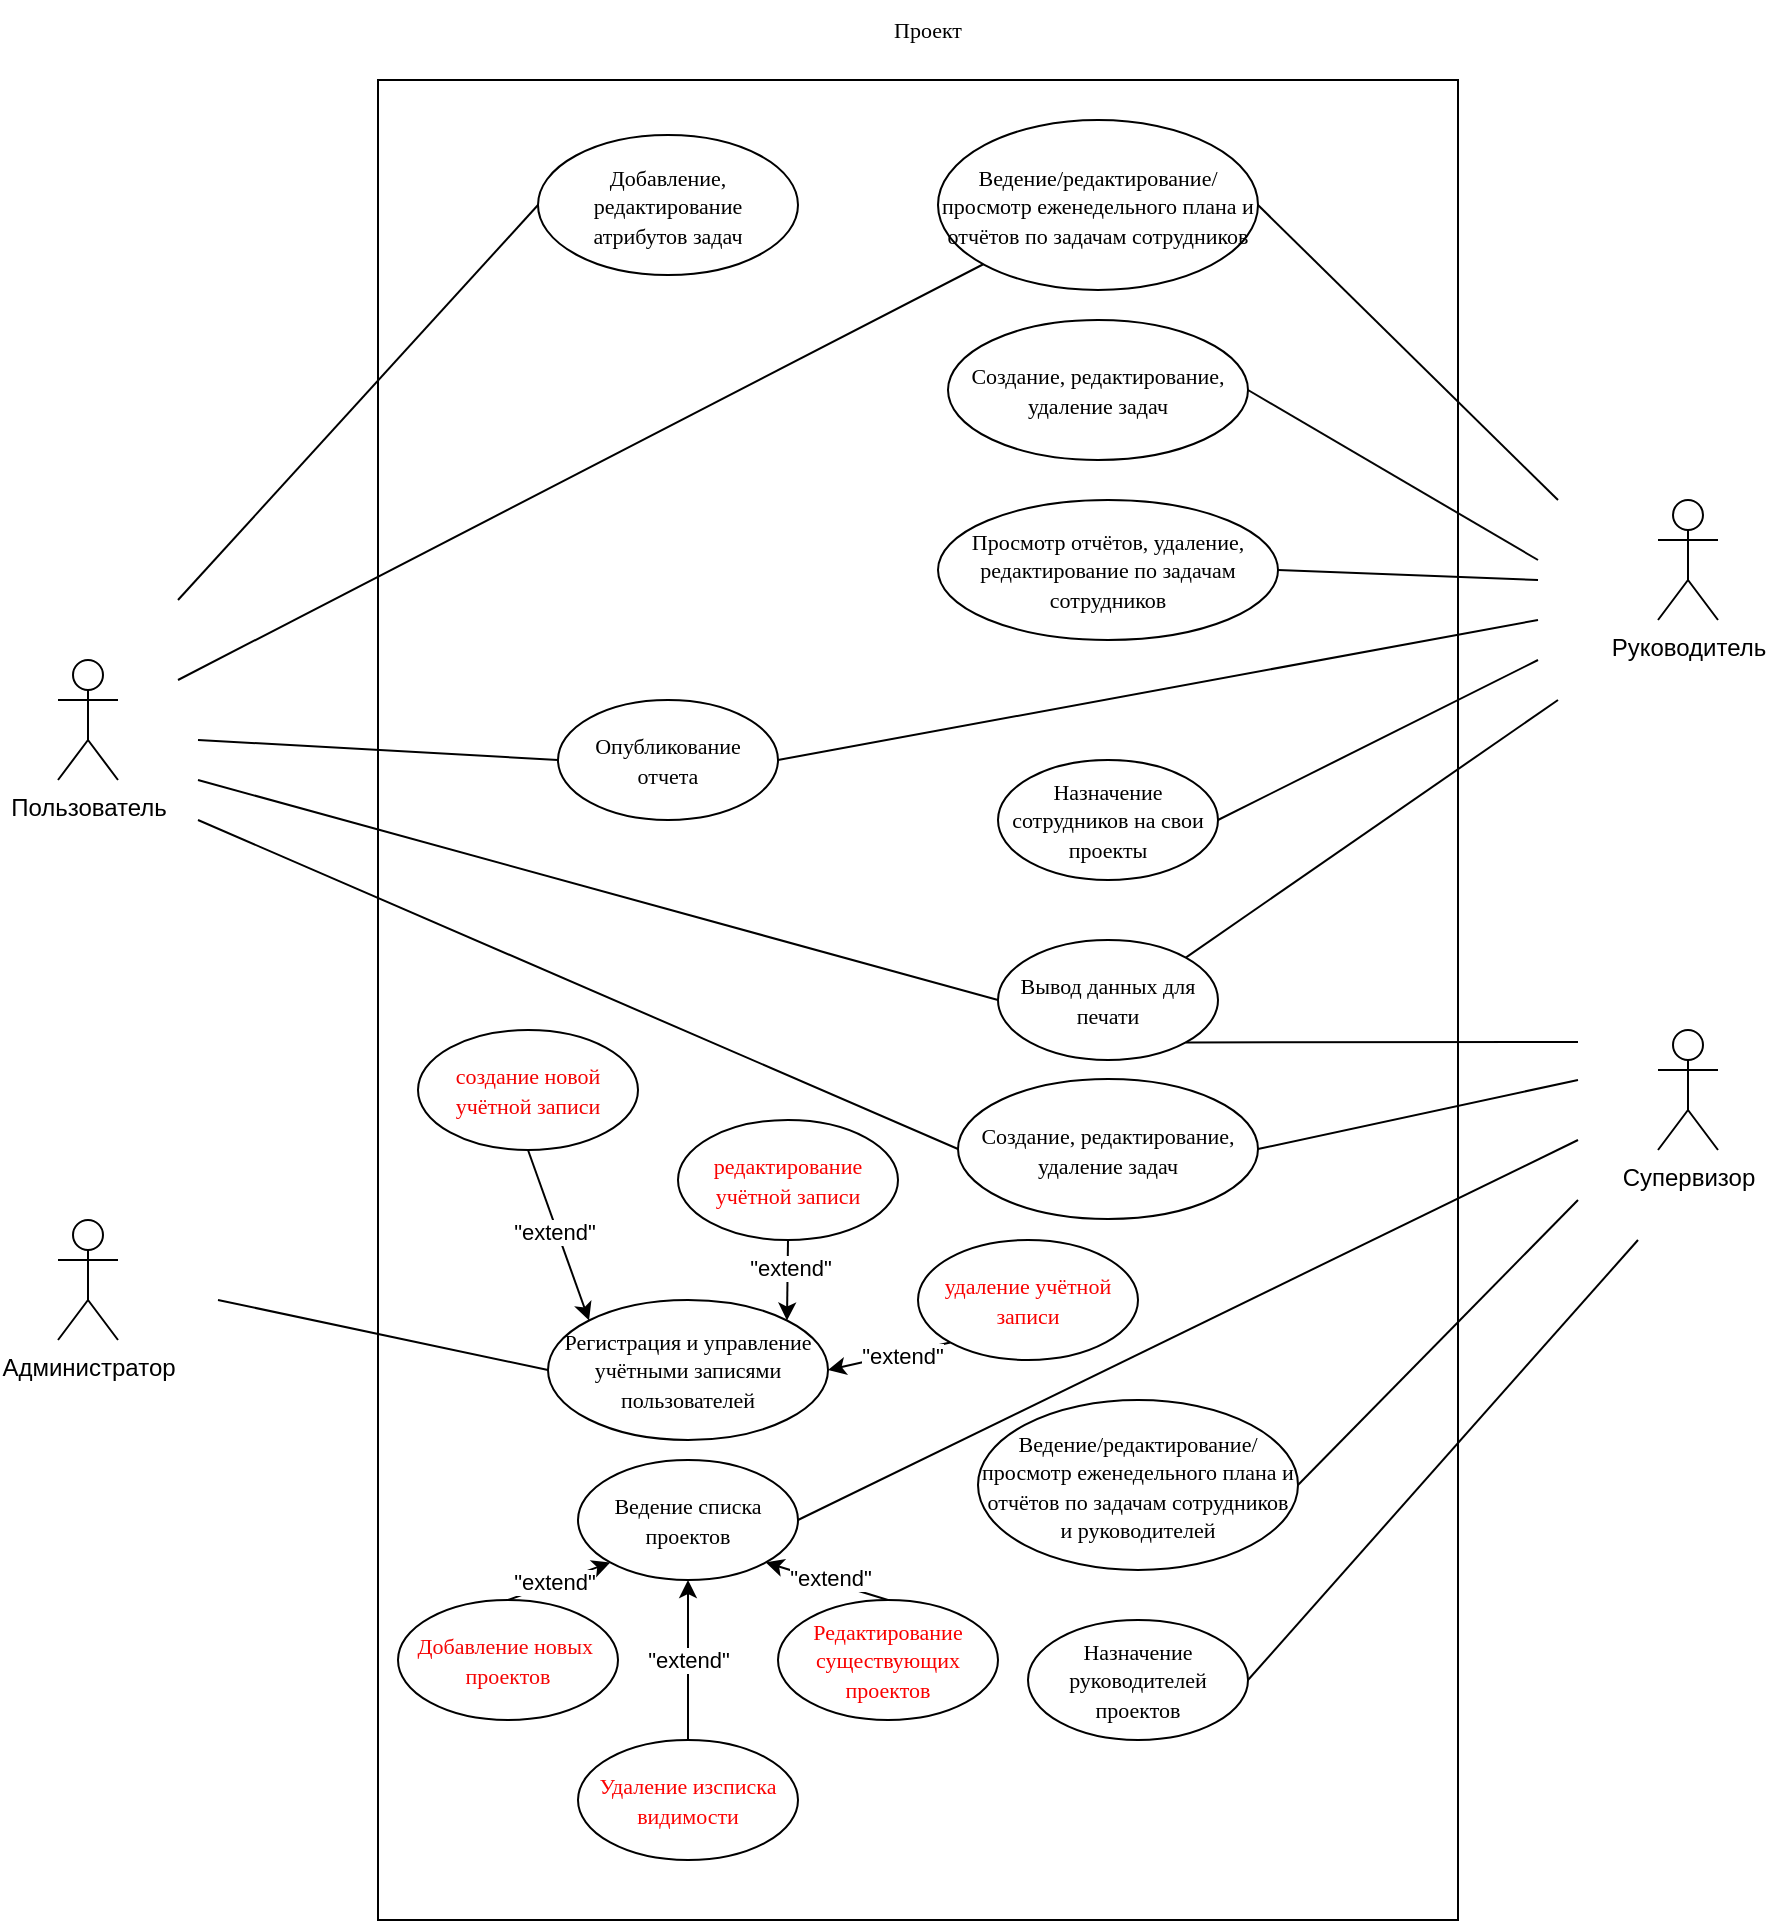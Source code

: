 <mxfile version="24.8.3">
  <diagram name="Страница — 1" id="Stm2O1FEzZV1ULGEjA5S">
    <mxGraphModel dx="1134" dy="1030" grid="1" gridSize="10" guides="1" tooltips="1" connect="1" arrows="1" fold="1" page="1" pageScale="1" pageWidth="1654" pageHeight="1169" math="0" shadow="0">
      <root>
        <mxCell id="0" />
        <mxCell id="1" parent="0" />
        <mxCell id="TWDkP0o0DMd0Afh37iP2-2" value="" style="rounded=0;whiteSpace=wrap;html=1;" parent="1" vertex="1">
          <mxGeometry x="220" y="50" width="540" height="920" as="geometry" />
        </mxCell>
        <mxCell id="Whp4S6Blv64zcGF4WcE9-1" value="Пользователь" style="shape=umlActor;verticalLabelPosition=bottom;verticalAlign=top;html=1;" parent="1" vertex="1">
          <mxGeometry x="60" y="340" width="30" height="60" as="geometry" />
        </mxCell>
        <mxCell id="Whp4S6Blv64zcGF4WcE9-2" value="Администратор" style="shape=umlActor;verticalLabelPosition=bottom;verticalAlign=top;html=1;" parent="1" vertex="1">
          <mxGeometry x="60" y="620" width="30" height="60" as="geometry" />
        </mxCell>
        <mxCell id="Whp4S6Blv64zcGF4WcE9-3" value="Супервизор" style="shape=umlActor;verticalLabelPosition=bottom;verticalAlign=top;html=1;" parent="1" vertex="1">
          <mxGeometry x="860" y="525" width="30" height="60" as="geometry" />
        </mxCell>
        <mxCell id="Whp4S6Blv64zcGF4WcE9-4" value="Руководитель" style="shape=umlActor;verticalLabelPosition=bottom;verticalAlign=top;html=1;" parent="1" vertex="1">
          <mxGeometry x="860" y="260" width="30" height="60" as="geometry" />
        </mxCell>
        <mxCell id="Whp4S6Blv64zcGF4WcE9-8" value="&lt;font face=&quot;Times New Roman&quot;&gt;&lt;span style=&quot;font-size: 11px;&quot;&gt;Добавление, редактирование&lt;/span&gt;&lt;/font&gt;&lt;div&gt;&lt;font face=&quot;Times New Roman&quot;&gt;&lt;span style=&quot;font-size: 11px;&quot;&gt;атрибутов задач&lt;/span&gt;&lt;/font&gt;&lt;/div&gt;" style="ellipse;whiteSpace=wrap;html=1;" parent="1" vertex="1">
          <mxGeometry x="300" y="77.5" width="130" height="70" as="geometry" />
        </mxCell>
        <mxCell id="Whp4S6Blv64zcGF4WcE9-10" value="&lt;span style=&quot;font-family: &amp;quot;Times New Roman&amp;quot;; font-size: 11px;&quot;&gt;Вывод данных для печати&lt;/span&gt;" style="ellipse;whiteSpace=wrap;html=1;" parent="1" vertex="1">
          <mxGeometry x="530" y="480" width="110" height="60" as="geometry" />
        </mxCell>
        <mxCell id="Whp4S6Blv64zcGF4WcE9-11" value="&lt;font face=&quot;Times New Roman&quot;&gt;&lt;span style=&quot;font-size: 11px;&quot;&gt;Опубликование&lt;/span&gt;&lt;/font&gt;&lt;div&gt;&lt;font face=&quot;Times New Roman&quot;&gt;&lt;span style=&quot;font-size: 11px;&quot;&gt;отчета&lt;/span&gt;&lt;/font&gt;&lt;/div&gt;" style="ellipse;whiteSpace=wrap;html=1;" parent="1" vertex="1">
          <mxGeometry x="310" y="360" width="110" height="60" as="geometry" />
        </mxCell>
        <mxCell id="Whp4S6Blv64zcGF4WcE9-13" value="&lt;font face=&quot;Times New Roman&quot;&gt;&lt;span style=&quot;font-size: 11px;&quot;&gt;Создание, редактирование, удаление задач&lt;/span&gt;&lt;/font&gt;" style="ellipse;whiteSpace=wrap;html=1;" parent="1" vertex="1">
          <mxGeometry x="510" y="549.5" width="150" height="70" as="geometry" />
        </mxCell>
        <mxCell id="Whp4S6Blv64zcGF4WcE9-15" value="&lt;font face=&quot;Times New Roman&quot;&gt;&lt;span style=&quot;font-size: 11px;&quot;&gt;Назначение сотрудников на свои проекты&lt;/span&gt;&lt;/font&gt;" style="ellipse;whiteSpace=wrap;html=1;" parent="1" vertex="1">
          <mxGeometry x="530" y="390" width="110" height="60" as="geometry" />
        </mxCell>
        <mxCell id="Whp4S6Blv64zcGF4WcE9-16" value="&lt;font face=&quot;Times New Roman&quot;&gt;&lt;span style=&quot;font-size: 11px;&quot;&gt;Просмотр отчётов, удаление, редактирование по задачам сотрудников&lt;/span&gt;&lt;/font&gt;" style="ellipse;whiteSpace=wrap;html=1;" parent="1" vertex="1">
          <mxGeometry x="500" y="260" width="170" height="70" as="geometry" />
        </mxCell>
        <mxCell id="Whp4S6Blv64zcGF4WcE9-17" value="" style="endArrow=none;html=1;rounded=0;" parent="1" target="k44SNHRw_FjIvC_OdpYm-5" edge="1">
          <mxGeometry width="50" height="50" relative="1" as="geometry">
            <mxPoint x="120" y="350" as="sourcePoint" />
            <mxPoint x="290" y="300" as="targetPoint" />
          </mxGeometry>
        </mxCell>
        <mxCell id="Whp4S6Blv64zcGF4WcE9-18" value="" style="endArrow=none;html=1;rounded=0;entryX=0;entryY=0.5;entryDx=0;entryDy=0;" parent="1" target="Whp4S6Blv64zcGF4WcE9-8" edge="1">
          <mxGeometry width="50" height="50" relative="1" as="geometry">
            <mxPoint x="120" y="310" as="sourcePoint" />
            <mxPoint x="390" y="330" as="targetPoint" />
          </mxGeometry>
        </mxCell>
        <mxCell id="Whp4S6Blv64zcGF4WcE9-19" value="" style="endArrow=none;html=1;rounded=0;entryX=0;entryY=0.5;entryDx=0;entryDy=0;" parent="1" target="Whp4S6Blv64zcGF4WcE9-13" edge="1">
          <mxGeometry width="50" height="50" relative="1" as="geometry">
            <mxPoint x="130" y="420" as="sourcePoint" />
            <mxPoint x="210" y="450" as="targetPoint" />
          </mxGeometry>
        </mxCell>
        <mxCell id="Whp4S6Blv64zcGF4WcE9-20" value="" style="endArrow=none;html=1;rounded=0;exitX=0;exitY=0.5;exitDx=0;exitDy=0;" parent="1" source="Whp4S6Blv64zcGF4WcE9-10" edge="1">
          <mxGeometry width="50" height="50" relative="1" as="geometry">
            <mxPoint x="340" y="380" as="sourcePoint" />
            <mxPoint x="130" y="400" as="targetPoint" />
          </mxGeometry>
        </mxCell>
        <mxCell id="Whp4S6Blv64zcGF4WcE9-21" value="" style="endArrow=none;html=1;rounded=0;exitX=0;exitY=0.5;exitDx=0;exitDy=0;" parent="1" source="Whp4S6Blv64zcGF4WcE9-11" edge="1">
          <mxGeometry width="50" height="50" relative="1" as="geometry">
            <mxPoint x="340" y="380" as="sourcePoint" />
            <mxPoint x="130" y="380" as="targetPoint" />
          </mxGeometry>
        </mxCell>
        <mxCell id="Whp4S6Blv64zcGF4WcE9-27" value="" style="endArrow=none;html=1;rounded=0;exitX=1;exitY=0.5;exitDx=0;exitDy=0;" parent="1" source="Whp4S6Blv64zcGF4WcE9-15" edge="1">
          <mxGeometry width="50" height="50" relative="1" as="geometry">
            <mxPoint x="540" y="380" as="sourcePoint" />
            <mxPoint x="800" y="340" as="targetPoint" />
          </mxGeometry>
        </mxCell>
        <mxCell id="Whp4S6Blv64zcGF4WcE9-28" value="" style="endArrow=none;html=1;rounded=0;exitX=1;exitY=0.5;exitDx=0;exitDy=0;" parent="1" source="Whp4S6Blv64zcGF4WcE9-16" edge="1">
          <mxGeometry width="50" height="50" relative="1" as="geometry">
            <mxPoint x="540" y="380" as="sourcePoint" />
            <mxPoint x="800" y="300" as="targetPoint" />
          </mxGeometry>
        </mxCell>
        <mxCell id="Whp4S6Blv64zcGF4WcE9-32" value="&lt;font face=&quot;Times New Roman&quot;&gt;&lt;span style=&quot;font-size: 11px;&quot;&gt;Ведение списка проектов&lt;/span&gt;&lt;/font&gt;" style="ellipse;whiteSpace=wrap;html=1;" parent="1" vertex="1">
          <mxGeometry x="320" y="740" width="110" height="60" as="geometry" />
        </mxCell>
        <mxCell id="Whp4S6Blv64zcGF4WcE9-33" value="&lt;font face=&quot;Times New Roman&quot;&gt;&lt;span style=&quot;font-size: 11px;&quot;&gt;Назначение руководителей проектов&lt;/span&gt;&lt;/font&gt;" style="ellipse;whiteSpace=wrap;html=1;" parent="1" vertex="1">
          <mxGeometry x="545" y="820" width="110" height="60" as="geometry" />
        </mxCell>
        <mxCell id="Whp4S6Blv64zcGF4WcE9-35" value="&lt;font face=&quot;Times New Roman&quot;&gt;&lt;span style=&quot;font-size: 11px;&quot;&gt;Регистрация и управление учётными записями пользователей&lt;/span&gt;&lt;/font&gt;" style="ellipse;whiteSpace=wrap;html=1;" parent="1" vertex="1">
          <mxGeometry x="305" y="660" width="140" height="70" as="geometry" />
        </mxCell>
        <mxCell id="Whp4S6Blv64zcGF4WcE9-37" value="" style="endArrow=none;html=1;rounded=0;exitX=1;exitY=0.5;exitDx=0;exitDy=0;" parent="1" source="Whp4S6Blv64zcGF4WcE9-32" edge="1">
          <mxGeometry width="50" height="50" relative="1" as="geometry">
            <mxPoint x="440" y="610" as="sourcePoint" />
            <mxPoint x="820" y="580" as="targetPoint" />
          </mxGeometry>
        </mxCell>
        <mxCell id="Whp4S6Blv64zcGF4WcE9-38" value="" style="endArrow=none;html=1;rounded=0;entryX=1;entryY=0.5;entryDx=0;entryDy=0;" parent="1" target="Whp4S6Blv64zcGF4WcE9-33" edge="1">
          <mxGeometry width="50" height="50" relative="1" as="geometry">
            <mxPoint x="850" y="630" as="sourcePoint" />
            <mxPoint x="490" y="560" as="targetPoint" />
          </mxGeometry>
        </mxCell>
        <mxCell id="Whp4S6Blv64zcGF4WcE9-43" value="" style="endArrow=none;html=1;rounded=0;exitX=1;exitY=0.5;exitDx=0;exitDy=0;" parent="1" source="Whp4S6Blv64zcGF4WcE9-11" edge="1">
          <mxGeometry width="50" height="50" relative="1" as="geometry">
            <mxPoint x="510" y="510" as="sourcePoint" />
            <mxPoint x="800" y="320" as="targetPoint" />
          </mxGeometry>
        </mxCell>
        <mxCell id="Whp4S6Blv64zcGF4WcE9-44" value="" style="endArrow=none;html=1;rounded=0;exitX=1;exitY=0;exitDx=0;exitDy=0;" parent="1" source="Whp4S6Blv64zcGF4WcE9-10" edge="1">
          <mxGeometry width="50" height="50" relative="1" as="geometry">
            <mxPoint x="500" y="510" as="sourcePoint" />
            <mxPoint x="810" y="360" as="targetPoint" />
          </mxGeometry>
        </mxCell>
        <mxCell id="Whp4S6Blv64zcGF4WcE9-45" value="" style="endArrow=none;html=1;rounded=0;exitX=0;exitY=0.5;exitDx=0;exitDy=0;" parent="1" source="Whp4S6Blv64zcGF4WcE9-35" edge="1">
          <mxGeometry width="50" height="50" relative="1" as="geometry">
            <mxPoint x="460" y="610" as="sourcePoint" />
            <mxPoint x="140" y="660" as="targetPoint" />
          </mxGeometry>
        </mxCell>
        <mxCell id="Whp4S6Blv64zcGF4WcE9-48" value="" style="endArrow=none;html=1;rounded=0;entryX=1;entryY=0.5;entryDx=0;entryDy=0;" parent="1" target="Whp4S6Blv64zcGF4WcE9-13" edge="1">
          <mxGeometry width="50" height="50" relative="1" as="geometry">
            <mxPoint x="820" y="550" as="sourcePoint" />
            <mxPoint x="450" y="560" as="targetPoint" />
          </mxGeometry>
        </mxCell>
        <mxCell id="Whp4S6Blv64zcGF4WcE9-51" value="&lt;font style=&quot;font-size: 11px;&quot; face=&quot;Times New Roman&quot;&gt;Проект&lt;/font&gt;" style="text;html=1;align=center;verticalAlign=middle;whiteSpace=wrap;rounded=0;" parent="1" vertex="1">
          <mxGeometry x="465" y="10" width="60" height="30" as="geometry" />
        </mxCell>
        <mxCell id="k44SNHRw_FjIvC_OdpYm-2" value="" style="endArrow=none;html=1;rounded=0;entryX=1;entryY=1;entryDx=0;entryDy=0;" parent="1" target="Whp4S6Blv64zcGF4WcE9-10" edge="1">
          <mxGeometry width="50" height="50" relative="1" as="geometry">
            <mxPoint x="820" y="531" as="sourcePoint" />
            <mxPoint x="430" y="350" as="targetPoint" />
          </mxGeometry>
        </mxCell>
        <mxCell id="k44SNHRw_FjIvC_OdpYm-4" value="" style="endArrow=none;html=1;rounded=0;exitX=1;exitY=0.5;exitDx=0;exitDy=0;strokeColor=#050505;" parent="1" source="k44SNHRw_FjIvC_OdpYm-15" edge="1">
          <mxGeometry width="50" height="50" relative="1" as="geometry">
            <mxPoint x="670.0" y="225" as="sourcePoint" />
            <mxPoint x="800" y="290" as="targetPoint" />
          </mxGeometry>
        </mxCell>
        <mxCell id="k44SNHRw_FjIvC_OdpYm-5" value="&lt;font face=&quot;Times New Roman&quot;&gt;&lt;span style=&quot;font-size: 11px;&quot;&gt;Ведение/редактирование/просмотр еженедельного плана и отчётов по задачам сотрудников&lt;/span&gt;&lt;/font&gt;" style="ellipse;whiteSpace=wrap;html=1;" parent="1" vertex="1">
          <mxGeometry x="500" y="70" width="160" height="85" as="geometry" />
        </mxCell>
        <mxCell id="k44SNHRw_FjIvC_OdpYm-10" value="" style="endArrow=none;html=1;rounded=0;entryX=1;entryY=0.5;entryDx=0;entryDy=0;" parent="1" target="k44SNHRw_FjIvC_OdpYm-5" edge="1">
          <mxGeometry width="50" height="50" relative="1" as="geometry">
            <mxPoint x="810" y="260" as="sourcePoint" />
            <mxPoint x="750" y="200" as="targetPoint" />
          </mxGeometry>
        </mxCell>
        <mxCell id="k44SNHRw_FjIvC_OdpYm-12" value="&lt;font face=&quot;Times New Roman&quot;&gt;&lt;span style=&quot;font-size: 11px;&quot;&gt;Ведение/редактирование/просмотр еженедельного плана и отчётов по задачам сотрудников и руководителей&lt;/span&gt;&lt;/font&gt;" style="ellipse;whiteSpace=wrap;html=1;" parent="1" vertex="1">
          <mxGeometry x="520" y="710" width="160" height="85" as="geometry" />
        </mxCell>
        <mxCell id="k44SNHRw_FjIvC_OdpYm-15" value="&lt;font face=&quot;Times New Roman&quot;&gt;&lt;span style=&quot;font-size: 11px;&quot;&gt;Создание, редактирование, удаление задач&lt;/span&gt;&lt;/font&gt;" style="ellipse;whiteSpace=wrap;html=1;" parent="1" vertex="1">
          <mxGeometry x="505" y="170" width="150" height="70" as="geometry" />
        </mxCell>
        <mxCell id="k44SNHRw_FjIvC_OdpYm-18" value="" style="endArrow=none;html=1;rounded=0;exitX=1;exitY=0.5;exitDx=0;exitDy=0;" parent="1" source="k44SNHRw_FjIvC_OdpYm-12" edge="1">
          <mxGeometry width="50" height="50" relative="1" as="geometry">
            <mxPoint x="490" y="830" as="sourcePoint" />
            <mxPoint x="820" y="610" as="targetPoint" />
          </mxGeometry>
        </mxCell>
        <mxCell id="TWDkP0o0DMd0Afh37iP2-4" value="&lt;font color=&quot;#fa0000&quot; face=&quot;Times New Roman&quot;&gt;&lt;span style=&quot;font-size: 11px;&quot;&gt;Редактирование существующих проектов&lt;/span&gt;&lt;/font&gt;" style="ellipse;whiteSpace=wrap;html=1;" parent="1" vertex="1">
          <mxGeometry x="420" y="810" width="110" height="60" as="geometry" />
        </mxCell>
        <mxCell id="TWDkP0o0DMd0Afh37iP2-5" value="&lt;font color=&quot;#f50505&quot; face=&quot;Times New Roman&quot;&gt;&lt;span style=&quot;font-size: 11px;&quot;&gt;Добавление новых&amp;nbsp; проектов&lt;/span&gt;&lt;/font&gt;" style="ellipse;whiteSpace=wrap;html=1;" parent="1" vertex="1">
          <mxGeometry x="230" y="810" width="110" height="60" as="geometry" />
        </mxCell>
        <mxCell id="TWDkP0o0DMd0Afh37iP2-6" value="&lt;font color=&quot;#fc0303&quot; face=&quot;Times New Roman&quot;&gt;&lt;span style=&quot;font-size: 11px;&quot;&gt;Удаление изсписка видимости&lt;/span&gt;&lt;/font&gt;" style="ellipse;whiteSpace=wrap;html=1;" parent="1" vertex="1">
          <mxGeometry x="320" y="880" width="110" height="60" as="geometry" />
        </mxCell>
        <mxCell id="TWDkP0o0DMd0Afh37iP2-7" value="" style="endArrow=classic;html=1;rounded=0;entryX=1;entryY=1;entryDx=0;entryDy=0;exitX=0.5;exitY=0;exitDx=0;exitDy=0;" parent="1" source="TWDkP0o0DMd0Afh37iP2-4" target="Whp4S6Blv64zcGF4WcE9-32" edge="1">
          <mxGeometry width="50" height="50" relative="1" as="geometry">
            <mxPoint x="400" y="860" as="sourcePoint" />
            <mxPoint x="450" y="810" as="targetPoint" />
          </mxGeometry>
        </mxCell>
        <mxCell id="TWDkP0o0DMd0Afh37iP2-12" value="&quot;extend&quot;" style="edgeLabel;html=1;align=center;verticalAlign=middle;resizable=0;points=[];" parent="TWDkP0o0DMd0Afh37iP2-7" vertex="1" connectable="0">
          <mxGeometry x="-0.011" y="-2" relative="1" as="geometry">
            <mxPoint as="offset" />
          </mxGeometry>
        </mxCell>
        <mxCell id="TWDkP0o0DMd0Afh37iP2-8" value="" style="endArrow=classic;html=1;rounded=0;entryX=0;entryY=1;entryDx=0;entryDy=0;exitX=0.5;exitY=0;exitDx=0;exitDy=0;" parent="1" source="TWDkP0o0DMd0Afh37iP2-5" target="Whp4S6Blv64zcGF4WcE9-32" edge="1">
          <mxGeometry width="50" height="50" relative="1" as="geometry">
            <mxPoint x="361" y="820" as="sourcePoint" />
            <mxPoint x="300" y="771" as="targetPoint" />
          </mxGeometry>
        </mxCell>
        <mxCell id="TWDkP0o0DMd0Afh37iP2-11" value="&quot;extend&quot;" style="edgeLabel;html=1;align=center;verticalAlign=middle;resizable=0;points=[];" parent="TWDkP0o0DMd0Afh37iP2-8" vertex="1" connectable="0">
          <mxGeometry x="-0.075" y="1" relative="1" as="geometry">
            <mxPoint as="offset" />
          </mxGeometry>
        </mxCell>
        <mxCell id="TWDkP0o0DMd0Afh37iP2-9" value="" style="endArrow=classic;html=1;rounded=0;entryX=0.5;entryY=1;entryDx=0;entryDy=0;exitX=0.5;exitY=0;exitDx=0;exitDy=0;" parent="1" source="TWDkP0o0DMd0Afh37iP2-6" target="Whp4S6Blv64zcGF4WcE9-32" edge="1">
          <mxGeometry width="50" height="50" relative="1" as="geometry">
            <mxPoint x="395.5" y="864.5" as="sourcePoint" />
            <mxPoint x="334.5" y="815.5" as="targetPoint" />
          </mxGeometry>
        </mxCell>
        <mxCell id="TWDkP0o0DMd0Afh37iP2-10" value="&quot;extend&quot;" style="edgeLabel;html=1;align=center;verticalAlign=middle;resizable=0;points=[];" parent="TWDkP0o0DMd0Afh37iP2-9" vertex="1" connectable="0">
          <mxGeometry x="0.009" relative="1" as="geometry">
            <mxPoint as="offset" />
          </mxGeometry>
        </mxCell>
        <mxCell id="TWDkP0o0DMd0Afh37iP2-13" value="&lt;font color=&quot;#f90101&quot; face=&quot;Times New Roman&quot;&gt;&lt;span style=&quot;font-size: 11px;&quot;&gt;редактирование учётной записи&lt;/span&gt;&lt;/font&gt;" style="ellipse;whiteSpace=wrap;html=1;" parent="1" vertex="1">
          <mxGeometry x="370" y="570" width="110" height="60" as="geometry" />
        </mxCell>
        <mxCell id="TWDkP0o0DMd0Afh37iP2-14" value="&lt;font color=&quot;#f90101&quot; face=&quot;Times New Roman&quot;&gt;&lt;span style=&quot;font-size: 11px;&quot;&gt;удаление учётной записи&lt;/span&gt;&lt;/font&gt;" style="ellipse;whiteSpace=wrap;html=1;" parent="1" vertex="1">
          <mxGeometry x="490" y="630" width="110" height="60" as="geometry" />
        </mxCell>
        <mxCell id="TWDkP0o0DMd0Afh37iP2-15" value="&lt;div&gt;&lt;font color=&quot;#f40101&quot; face=&quot;Times New Roman&quot;&gt;&lt;span style=&quot;font-size: 11px;&quot;&gt;создание новой&lt;/span&gt;&lt;/font&gt;&lt;/div&gt;&lt;div&gt;&lt;font color=&quot;#f40101&quot; face=&quot;Times New Roman&quot;&gt;&lt;span style=&quot;font-size: 11px;&quot;&gt;учётной записи&lt;/span&gt;&lt;/font&gt;&lt;/div&gt;" style="ellipse;whiteSpace=wrap;html=1;" parent="1" vertex="1">
          <mxGeometry x="240" y="525" width="110" height="60" as="geometry" />
        </mxCell>
        <mxCell id="TWDkP0o0DMd0Afh37iP2-16" value="" style="endArrow=classic;html=1;rounded=0;entryX=1;entryY=0.5;entryDx=0;entryDy=0;exitX=0;exitY=1;exitDx=0;exitDy=0;" parent="1" source="TWDkP0o0DMd0Afh37iP2-14" target="Whp4S6Blv64zcGF4WcE9-35" edge="1">
          <mxGeometry width="50" height="50" relative="1" as="geometry">
            <mxPoint x="470" y="700" as="sourcePoint" />
            <mxPoint x="520" y="650" as="targetPoint" />
          </mxGeometry>
        </mxCell>
        <mxCell id="hZk64JUe175psEGGojMM-3" value="&quot;extend&quot;" style="edgeLabel;html=1;align=center;verticalAlign=middle;resizable=0;points=[];" vertex="1" connectable="0" parent="TWDkP0o0DMd0Afh37iP2-16">
          <mxGeometry x="-0.185" y="1" relative="1" as="geometry">
            <mxPoint as="offset" />
          </mxGeometry>
        </mxCell>
        <mxCell id="TWDkP0o0DMd0Afh37iP2-17" value="" style="endArrow=classic;html=1;rounded=0;exitX=0.5;exitY=1;exitDx=0;exitDy=0;entryX=1;entryY=0;entryDx=0;entryDy=0;" parent="1" source="TWDkP0o0DMd0Afh37iP2-13" target="Whp4S6Blv64zcGF4WcE9-35" edge="1">
          <mxGeometry width="50" height="50" relative="1" as="geometry">
            <mxPoint x="490" y="700" as="sourcePoint" />
            <mxPoint x="540" y="650" as="targetPoint" />
          </mxGeometry>
        </mxCell>
        <mxCell id="hZk64JUe175psEGGojMM-2" value="&quot;extend&quot;" style="edgeLabel;html=1;align=center;verticalAlign=middle;resizable=0;points=[];" vertex="1" connectable="0" parent="TWDkP0o0DMd0Afh37iP2-17">
          <mxGeometry x="-0.334" y="1" relative="1" as="geometry">
            <mxPoint as="offset" />
          </mxGeometry>
        </mxCell>
        <mxCell id="TWDkP0o0DMd0Afh37iP2-18" value="" style="endArrow=classic;html=1;rounded=0;exitX=0.5;exitY=1;exitDx=0;exitDy=0;entryX=0;entryY=0;entryDx=0;entryDy=0;" parent="1" source="TWDkP0o0DMd0Afh37iP2-15" target="Whp4S6Blv64zcGF4WcE9-35" edge="1">
          <mxGeometry width="50" height="50" relative="1" as="geometry">
            <mxPoint x="300" y="700" as="sourcePoint" />
            <mxPoint x="350" y="650" as="targetPoint" />
          </mxGeometry>
        </mxCell>
        <mxCell id="hZk64JUe175psEGGojMM-4" value="&quot;extend&quot;" style="edgeLabel;html=1;align=center;verticalAlign=middle;resizable=0;points=[];" vertex="1" connectable="0" parent="TWDkP0o0DMd0Afh37iP2-18">
          <mxGeometry x="-0.059" y="-2" relative="1" as="geometry">
            <mxPoint as="offset" />
          </mxGeometry>
        </mxCell>
      </root>
    </mxGraphModel>
  </diagram>
</mxfile>
